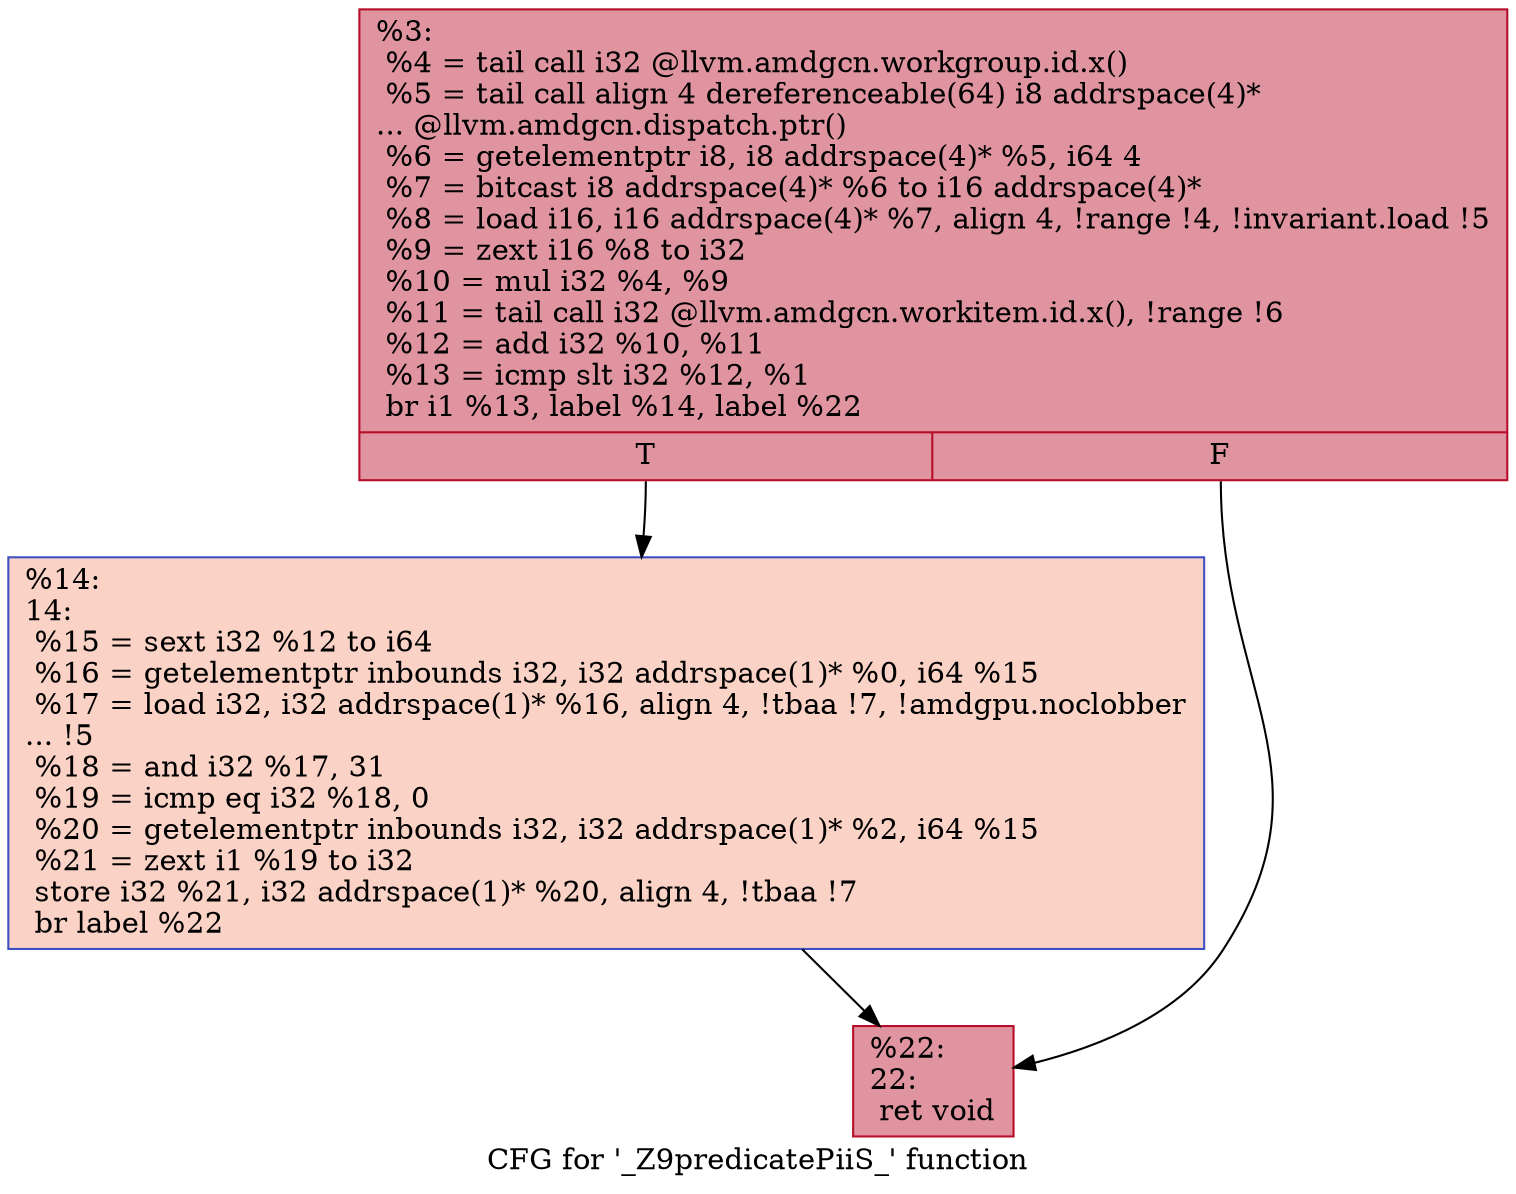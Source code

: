 digraph "CFG for '_Z9predicatePiiS_' function" {
	label="CFG for '_Z9predicatePiiS_' function";

	Node0x47a5020 [shape=record,color="#b70d28ff", style=filled, fillcolor="#b70d2870",label="{%3:\l  %4 = tail call i32 @llvm.amdgcn.workgroup.id.x()\l  %5 = tail call align 4 dereferenceable(64) i8 addrspace(4)*\l... @llvm.amdgcn.dispatch.ptr()\l  %6 = getelementptr i8, i8 addrspace(4)* %5, i64 4\l  %7 = bitcast i8 addrspace(4)* %6 to i16 addrspace(4)*\l  %8 = load i16, i16 addrspace(4)* %7, align 4, !range !4, !invariant.load !5\l  %9 = zext i16 %8 to i32\l  %10 = mul i32 %4, %9\l  %11 = tail call i32 @llvm.amdgcn.workitem.id.x(), !range !6\l  %12 = add i32 %10, %11\l  %13 = icmp slt i32 %12, %1\l  br i1 %13, label %14, label %22\l|{<s0>T|<s1>F}}"];
	Node0x47a5020:s0 -> Node0x47a6f20;
	Node0x47a5020:s1 -> Node0x47a6fb0;
	Node0x47a6f20 [shape=record,color="#3d50c3ff", style=filled, fillcolor="#f59c7d70",label="{%14:\l14:                                               \l  %15 = sext i32 %12 to i64\l  %16 = getelementptr inbounds i32, i32 addrspace(1)* %0, i64 %15\l  %17 = load i32, i32 addrspace(1)* %16, align 4, !tbaa !7, !amdgpu.noclobber\l... !5\l  %18 = and i32 %17, 31\l  %19 = icmp eq i32 %18, 0\l  %20 = getelementptr inbounds i32, i32 addrspace(1)* %2, i64 %15\l  %21 = zext i1 %19 to i32\l  store i32 %21, i32 addrspace(1)* %20, align 4, !tbaa !7\l  br label %22\l}"];
	Node0x47a6f20 -> Node0x47a6fb0;
	Node0x47a6fb0 [shape=record,color="#b70d28ff", style=filled, fillcolor="#b70d2870",label="{%22:\l22:                                               \l  ret void\l}"];
}
